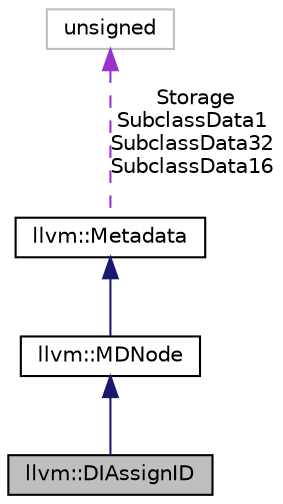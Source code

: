 digraph "llvm::DIAssignID"
{
 // LATEX_PDF_SIZE
  bgcolor="transparent";
  edge [fontname="Helvetica",fontsize="10",labelfontname="Helvetica",labelfontsize="10"];
  node [fontname="Helvetica",fontsize="10",shape=record];
  Node1 [label="llvm::DIAssignID",height=0.2,width=0.4,color="black", fillcolor="grey75", style="filled", fontcolor="black",tooltip="Assignment ID."];
  Node2 -> Node1 [dir="back",color="midnightblue",fontsize="10",style="solid",fontname="Helvetica"];
  Node2 [label="llvm::MDNode",height=0.2,width=0.4,color="black",URL="$classllvm_1_1MDNode.html",tooltip="Metadata node."];
  Node3 -> Node2 [dir="back",color="midnightblue",fontsize="10",style="solid",fontname="Helvetica"];
  Node3 [label="llvm::Metadata",height=0.2,width=0.4,color="black",URL="$classllvm_1_1Metadata.html",tooltip="Root of the metadata hierarchy."];
  Node4 -> Node3 [dir="back",color="darkorchid3",fontsize="10",style="dashed",label=" Storage\nSubclassData1\nSubclassData32\nSubclassData16" ,fontname="Helvetica"];
  Node4 [label="unsigned",height=0.2,width=0.4,color="grey75",tooltip=" "];
}
